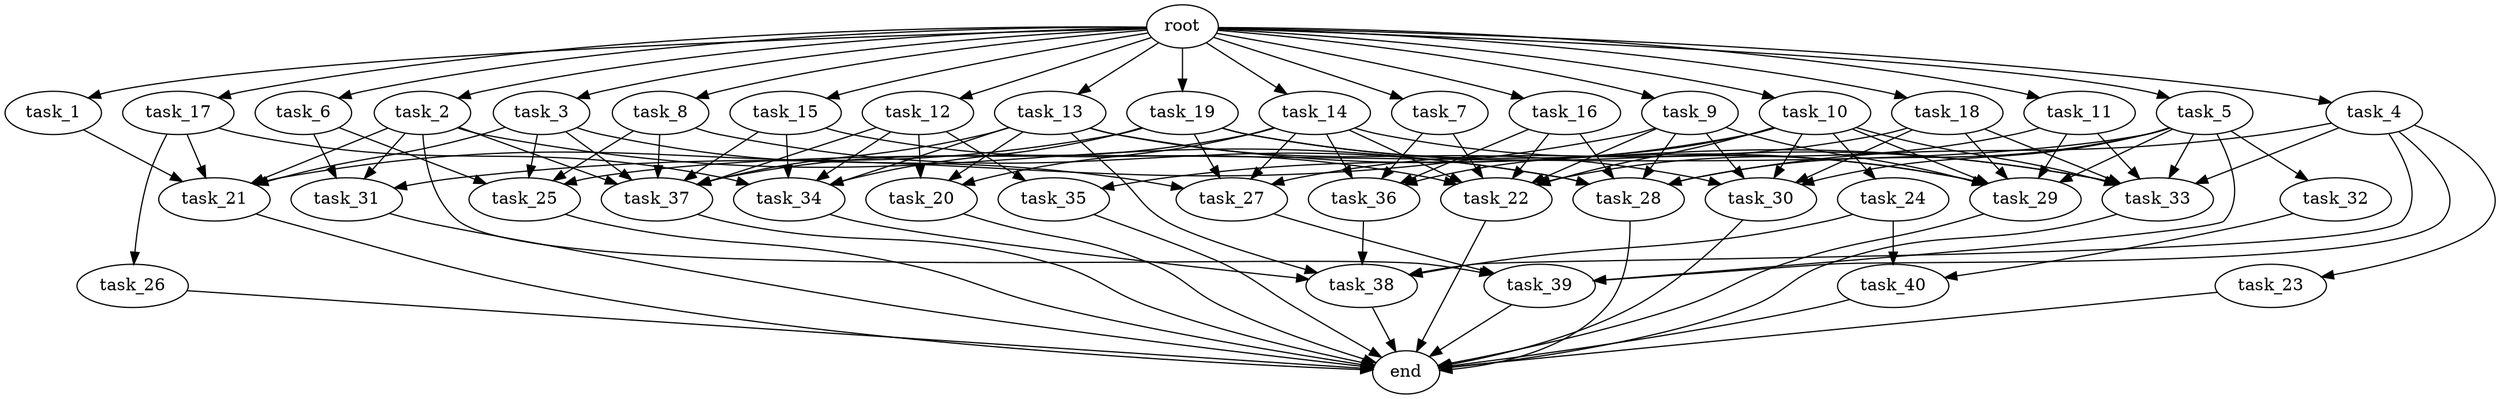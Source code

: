 digraph G {
  root [size="0.000000e+00"];
  task_1 [size="3.706796e+09"];
  task_2 [size="2.998942e+09"];
  task_3 [size="1.065847e+09"];
  task_4 [size="2.386293e+09"];
  task_5 [size="8.038114e+09"];
  task_6 [size="4.671690e+09"];
  task_7 [size="1.905244e+09"];
  task_8 [size="9.152747e+09"];
  task_9 [size="5.352174e+09"];
  task_10 [size="5.643465e+09"];
  task_11 [size="4.719542e+09"];
  task_12 [size="8.860125e+09"];
  task_13 [size="8.423859e+09"];
  task_14 [size="6.389447e+09"];
  task_15 [size="7.655492e+09"];
  task_16 [size="2.238379e+09"];
  task_17 [size="8.650427e+09"];
  task_18 [size="8.446267e+09"];
  task_19 [size="9.501360e+09"];
  task_20 [size="7.933788e+09"];
  task_21 [size="4.691958e+09"];
  task_22 [size="9.198619e+09"];
  task_23 [size="9.501314e+09"];
  task_24 [size="1.160420e+09"];
  task_25 [size="8.788319e+09"];
  task_26 [size="5.013126e+09"];
  task_27 [size="1.402945e+09"];
  task_28 [size="1.283588e+09"];
  task_29 [size="7.325145e+09"];
  task_30 [size="6.525080e+09"];
  task_31 [size="9.215496e+09"];
  task_32 [size="1.984997e+09"];
  task_33 [size="7.802547e+09"];
  task_34 [size="6.157237e+08"];
  task_35 [size="4.426411e+09"];
  task_36 [size="8.303589e+08"];
  task_37 [size="7.327604e+08"];
  task_38 [size="8.272976e+09"];
  task_39 [size="7.163564e+09"];
  task_40 [size="2.787302e+09"];
  end [size="0.000000e+00"];

  root -> task_1 [size="1.000000e-12"];
  root -> task_2 [size="1.000000e-12"];
  root -> task_3 [size="1.000000e-12"];
  root -> task_4 [size="1.000000e-12"];
  root -> task_5 [size="1.000000e-12"];
  root -> task_6 [size="1.000000e-12"];
  root -> task_7 [size="1.000000e-12"];
  root -> task_8 [size="1.000000e-12"];
  root -> task_9 [size="1.000000e-12"];
  root -> task_10 [size="1.000000e-12"];
  root -> task_11 [size="1.000000e-12"];
  root -> task_12 [size="1.000000e-12"];
  root -> task_13 [size="1.000000e-12"];
  root -> task_14 [size="1.000000e-12"];
  root -> task_15 [size="1.000000e-12"];
  root -> task_16 [size="1.000000e-12"];
  root -> task_17 [size="1.000000e-12"];
  root -> task_18 [size="1.000000e-12"];
  root -> task_19 [size="1.000000e-12"];
  task_1 -> task_21 [size="9.383916e+07"];
  task_2 -> task_21 [size="9.383916e+07"];
  task_2 -> task_28 [size="2.139314e+07"];
  task_2 -> task_31 [size="3.071832e+08"];
  task_2 -> task_37 [size="1.046801e+07"];
  task_2 -> task_39 [size="1.790891e+08"];
  task_3 -> task_21 [size="9.383916e+07"];
  task_3 -> task_25 [size="2.197080e+08"];
  task_3 -> task_27 [size="3.507363e+07"];
  task_3 -> task_37 [size="1.046801e+07"];
  task_4 -> task_23 [size="9.501314e+08"];
  task_4 -> task_28 [size="2.139314e+07"];
  task_4 -> task_33 [size="1.114650e+08"];
  task_4 -> task_38 [size="1.654595e+08"];
  task_4 -> task_39 [size="1.790891e+08"];
  task_5 -> task_25 [size="2.197080e+08"];
  task_5 -> task_28 [size="2.139314e+07"];
  task_5 -> task_29 [size="1.046449e+08"];
  task_5 -> task_30 [size="1.305016e+08"];
  task_5 -> task_32 [size="1.984997e+08"];
  task_5 -> task_33 [size="1.114650e+08"];
  task_5 -> task_39 [size="1.790891e+08"];
  task_6 -> task_25 [size="2.197080e+08"];
  task_6 -> task_31 [size="3.071832e+08"];
  task_7 -> task_22 [size="1.314088e+08"];
  task_7 -> task_36 [size="2.075897e+07"];
  task_8 -> task_25 [size="2.197080e+08"];
  task_8 -> task_28 [size="2.139314e+07"];
  task_8 -> task_37 [size="1.046801e+07"];
  task_9 -> task_22 [size="1.314088e+08"];
  task_9 -> task_28 [size="2.139314e+07"];
  task_9 -> task_29 [size="1.046449e+08"];
  task_9 -> task_30 [size="1.305016e+08"];
  task_9 -> task_31 [size="3.071832e+08"];
  task_10 -> task_22 [size="1.314088e+08"];
  task_10 -> task_24 [size="1.160420e+08"];
  task_10 -> task_29 [size="1.046449e+08"];
  task_10 -> task_30 [size="1.305016e+08"];
  task_10 -> task_33 [size="1.114650e+08"];
  task_10 -> task_35 [size="2.213206e+08"];
  task_10 -> task_36 [size="2.075897e+07"];
  task_11 -> task_22 [size="1.314088e+08"];
  task_11 -> task_29 [size="1.046449e+08"];
  task_11 -> task_33 [size="1.114650e+08"];
  task_12 -> task_20 [size="2.644596e+08"];
  task_12 -> task_34 [size="1.231447e+07"];
  task_12 -> task_35 [size="2.213206e+08"];
  task_12 -> task_37 [size="1.046801e+07"];
  task_13 -> task_20 [size="2.644596e+08"];
  task_13 -> task_30 [size="1.305016e+08"];
  task_13 -> task_33 [size="1.114650e+08"];
  task_13 -> task_34 [size="1.231447e+07"];
  task_13 -> task_37 [size="1.046801e+07"];
  task_13 -> task_38 [size="1.654595e+08"];
  task_14 -> task_20 [size="2.644596e+08"];
  task_14 -> task_22 [size="1.314088e+08"];
  task_14 -> task_27 [size="3.507363e+07"];
  task_14 -> task_29 [size="1.046449e+08"];
  task_14 -> task_36 [size="2.075897e+07"];
  task_14 -> task_37 [size="1.046801e+07"];
  task_15 -> task_22 [size="1.314088e+08"];
  task_15 -> task_34 [size="1.231447e+07"];
  task_15 -> task_37 [size="1.046801e+07"];
  task_16 -> task_22 [size="1.314088e+08"];
  task_16 -> task_28 [size="2.139314e+07"];
  task_16 -> task_36 [size="2.075897e+07"];
  task_17 -> task_21 [size="9.383916e+07"];
  task_17 -> task_26 [size="5.013126e+08"];
  task_17 -> task_34 [size="1.231447e+07"];
  task_18 -> task_27 [size="3.507363e+07"];
  task_18 -> task_29 [size="1.046449e+08"];
  task_18 -> task_30 [size="1.305016e+08"];
  task_18 -> task_33 [size="1.114650e+08"];
  task_19 -> task_21 [size="9.383916e+07"];
  task_19 -> task_27 [size="3.507363e+07"];
  task_19 -> task_29 [size="1.046449e+08"];
  task_19 -> task_33 [size="1.114650e+08"];
  task_19 -> task_34 [size="1.231447e+07"];
  task_20 -> end [size="1.000000e-12"];
  task_21 -> end [size="1.000000e-12"];
  task_22 -> end [size="1.000000e-12"];
  task_23 -> end [size="1.000000e-12"];
  task_24 -> task_38 [size="1.654595e+08"];
  task_24 -> task_40 [size="1.393651e+08"];
  task_25 -> end [size="1.000000e-12"];
  task_26 -> end [size="1.000000e-12"];
  task_27 -> task_39 [size="1.790891e+08"];
  task_28 -> end [size="1.000000e-12"];
  task_29 -> end [size="1.000000e-12"];
  task_30 -> end [size="1.000000e-12"];
  task_31 -> end [size="1.000000e-12"];
  task_32 -> task_40 [size="1.393651e+08"];
  task_33 -> end [size="1.000000e-12"];
  task_34 -> task_38 [size="1.654595e+08"];
  task_35 -> end [size="1.000000e-12"];
  task_36 -> task_38 [size="1.654595e+08"];
  task_37 -> end [size="1.000000e-12"];
  task_38 -> end [size="1.000000e-12"];
  task_39 -> end [size="1.000000e-12"];
  task_40 -> end [size="1.000000e-12"];
}
